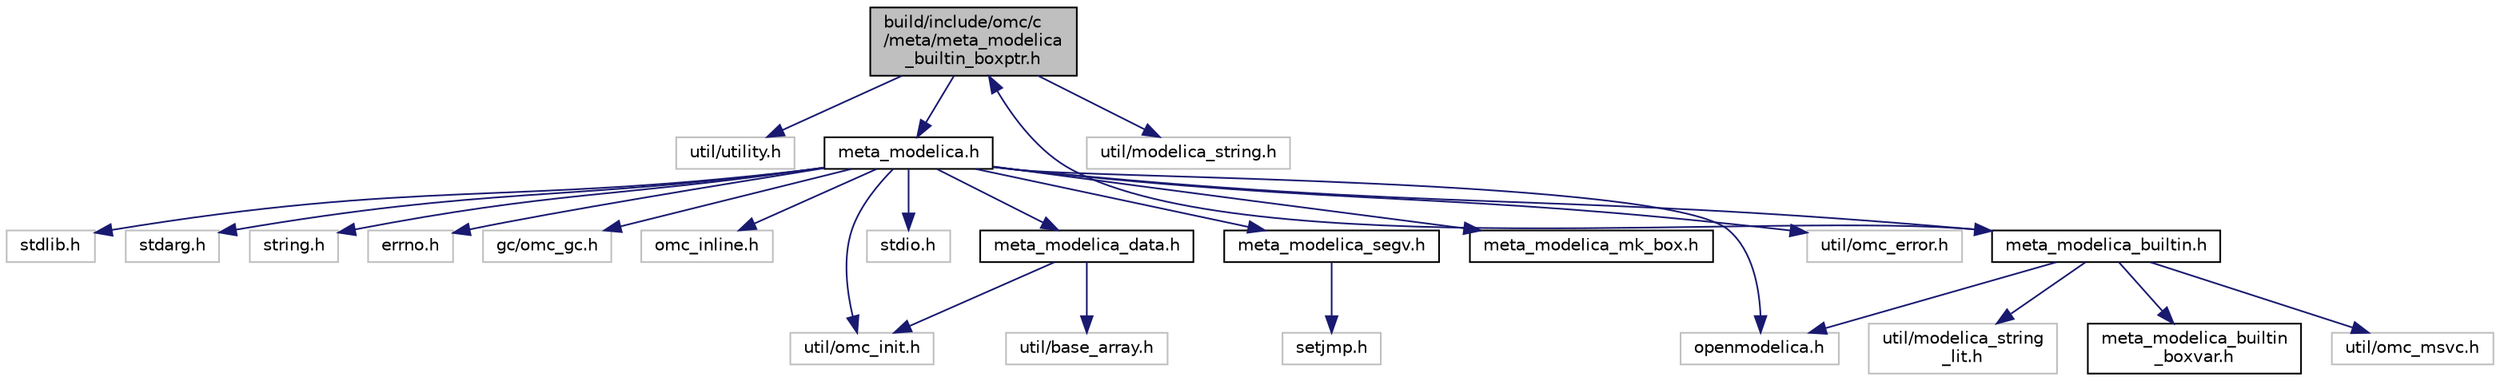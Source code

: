 digraph "build/include/omc/c/meta/meta_modelica_builtin_boxptr.h"
{
  edge [fontname="Helvetica",fontsize="10",labelfontname="Helvetica",labelfontsize="10"];
  node [fontname="Helvetica",fontsize="10",shape=record];
  Node0 [label="build/include/omc/c\l/meta/meta_modelica\l_builtin_boxptr.h",height=0.2,width=0.4,color="black", fillcolor="grey75", style="filled", fontcolor="black"];
  Node0 -> Node1 [color="midnightblue",fontsize="10",style="solid",fontname="Helvetica"];
  Node1 [label="util/utility.h",height=0.2,width=0.4,color="grey75", fillcolor="white", style="filled"];
  Node0 -> Node2 [color="midnightblue",fontsize="10",style="solid",fontname="Helvetica"];
  Node2 [label="meta_modelica.h",height=0.2,width=0.4,color="black", fillcolor="white", style="filled",URL="$dc/dd0/build_2include_2omc_2c_2meta_2meta__modelica_8h.html"];
  Node2 -> Node3 [color="midnightblue",fontsize="10",style="solid",fontname="Helvetica"];
  Node3 [label="stdio.h",height=0.2,width=0.4,color="grey75", fillcolor="white", style="filled"];
  Node2 -> Node4 [color="midnightblue",fontsize="10",style="solid",fontname="Helvetica"];
  Node4 [label="stdlib.h",height=0.2,width=0.4,color="grey75", fillcolor="white", style="filled"];
  Node2 -> Node5 [color="midnightblue",fontsize="10",style="solid",fontname="Helvetica"];
  Node5 [label="stdarg.h",height=0.2,width=0.4,color="grey75", fillcolor="white", style="filled"];
  Node2 -> Node6 [color="midnightblue",fontsize="10",style="solid",fontname="Helvetica"];
  Node6 [label="string.h",height=0.2,width=0.4,color="grey75", fillcolor="white", style="filled"];
  Node2 -> Node7 [color="midnightblue",fontsize="10",style="solid",fontname="Helvetica"];
  Node7 [label="errno.h",height=0.2,width=0.4,color="grey75", fillcolor="white", style="filled"];
  Node2 -> Node8 [color="midnightblue",fontsize="10",style="solid",fontname="Helvetica"];
  Node8 [label="gc/omc_gc.h",height=0.2,width=0.4,color="grey75", fillcolor="white", style="filled"];
  Node2 -> Node9 [color="midnightblue",fontsize="10",style="solid",fontname="Helvetica"];
  Node9 [label="omc_inline.h",height=0.2,width=0.4,color="grey75", fillcolor="white", style="filled"];
  Node2 -> Node10 [color="midnightblue",fontsize="10",style="solid",fontname="Helvetica"];
  Node10 [label="openmodelica.h",height=0.2,width=0.4,color="grey75", fillcolor="white", style="filled"];
  Node2 -> Node11 [color="midnightblue",fontsize="10",style="solid",fontname="Helvetica"];
  Node11 [label="meta_modelica_data.h",height=0.2,width=0.4,color="black", fillcolor="white", style="filled",URL="$de/d35/build_2include_2omc_2c_2meta_2meta__modelica__data_8h.html"];
  Node11 -> Node12 [color="midnightblue",fontsize="10",style="solid",fontname="Helvetica"];
  Node12 [label="util/omc_init.h",height=0.2,width=0.4,color="grey75", fillcolor="white", style="filled"];
  Node11 -> Node13 [color="midnightblue",fontsize="10",style="solid",fontname="Helvetica"];
  Node13 [label="util/base_array.h",height=0.2,width=0.4,color="grey75", fillcolor="white", style="filled"];
  Node2 -> Node12 [color="midnightblue",fontsize="10",style="solid",fontname="Helvetica"];
  Node2 -> Node14 [color="midnightblue",fontsize="10",style="solid",fontname="Helvetica"];
  Node14 [label="meta_modelica_mk_box.h",height=0.2,width=0.4,color="black", fillcolor="white", style="filled",URL="$dd/d24/build_2include_2omc_2c_2meta_2meta__modelica__mk__box_8h.html"];
  Node2 -> Node15 [color="midnightblue",fontsize="10",style="solid",fontname="Helvetica"];
  Node15 [label="meta_modelica_segv.h",height=0.2,width=0.4,color="black", fillcolor="white", style="filled",URL="$d6/d3c/build_2include_2omc_2c_2meta_2meta__modelica__segv_8h.html"];
  Node15 -> Node16 [color="midnightblue",fontsize="10",style="solid",fontname="Helvetica"];
  Node16 [label="setjmp.h",height=0.2,width=0.4,color="grey75", fillcolor="white", style="filled"];
  Node2 -> Node17 [color="midnightblue",fontsize="10",style="solid",fontname="Helvetica"];
  Node17 [label="meta_modelica_builtin.h",height=0.2,width=0.4,color="black", fillcolor="white", style="filled",URL="$d2/d57/build_2include_2omc_2c_2meta_2meta__modelica__builtin_8h.html"];
  Node17 -> Node10 [color="midnightblue",fontsize="10",style="solid",fontname="Helvetica"];
  Node17 -> Node18 [color="midnightblue",fontsize="10",style="solid",fontname="Helvetica"];
  Node18 [label="util/omc_msvc.h",height=0.2,width=0.4,color="grey75", fillcolor="white", style="filled"];
  Node17 -> Node0 [color="midnightblue",fontsize="10",style="solid",fontname="Helvetica"];
  Node17 -> Node19 [color="midnightblue",fontsize="10",style="solid",fontname="Helvetica"];
  Node19 [label="util/modelica_string\l_lit.h",height=0.2,width=0.4,color="grey75", fillcolor="white", style="filled"];
  Node17 -> Node20 [color="midnightblue",fontsize="10",style="solid",fontname="Helvetica"];
  Node20 [label="meta_modelica_builtin\l_boxvar.h",height=0.2,width=0.4,color="black", fillcolor="white", style="filled",URL="$d6/d77/build_2include_2omc_2c_2meta_2meta__modelica__builtin__boxvar_8h.html"];
  Node2 -> Node21 [color="midnightblue",fontsize="10",style="solid",fontname="Helvetica"];
  Node21 [label="util/omc_error.h",height=0.2,width=0.4,color="grey75", fillcolor="white", style="filled"];
  Node0 -> Node22 [color="midnightblue",fontsize="10",style="solid",fontname="Helvetica"];
  Node22 [label="util/modelica_string.h",height=0.2,width=0.4,color="grey75", fillcolor="white", style="filled"];
}
